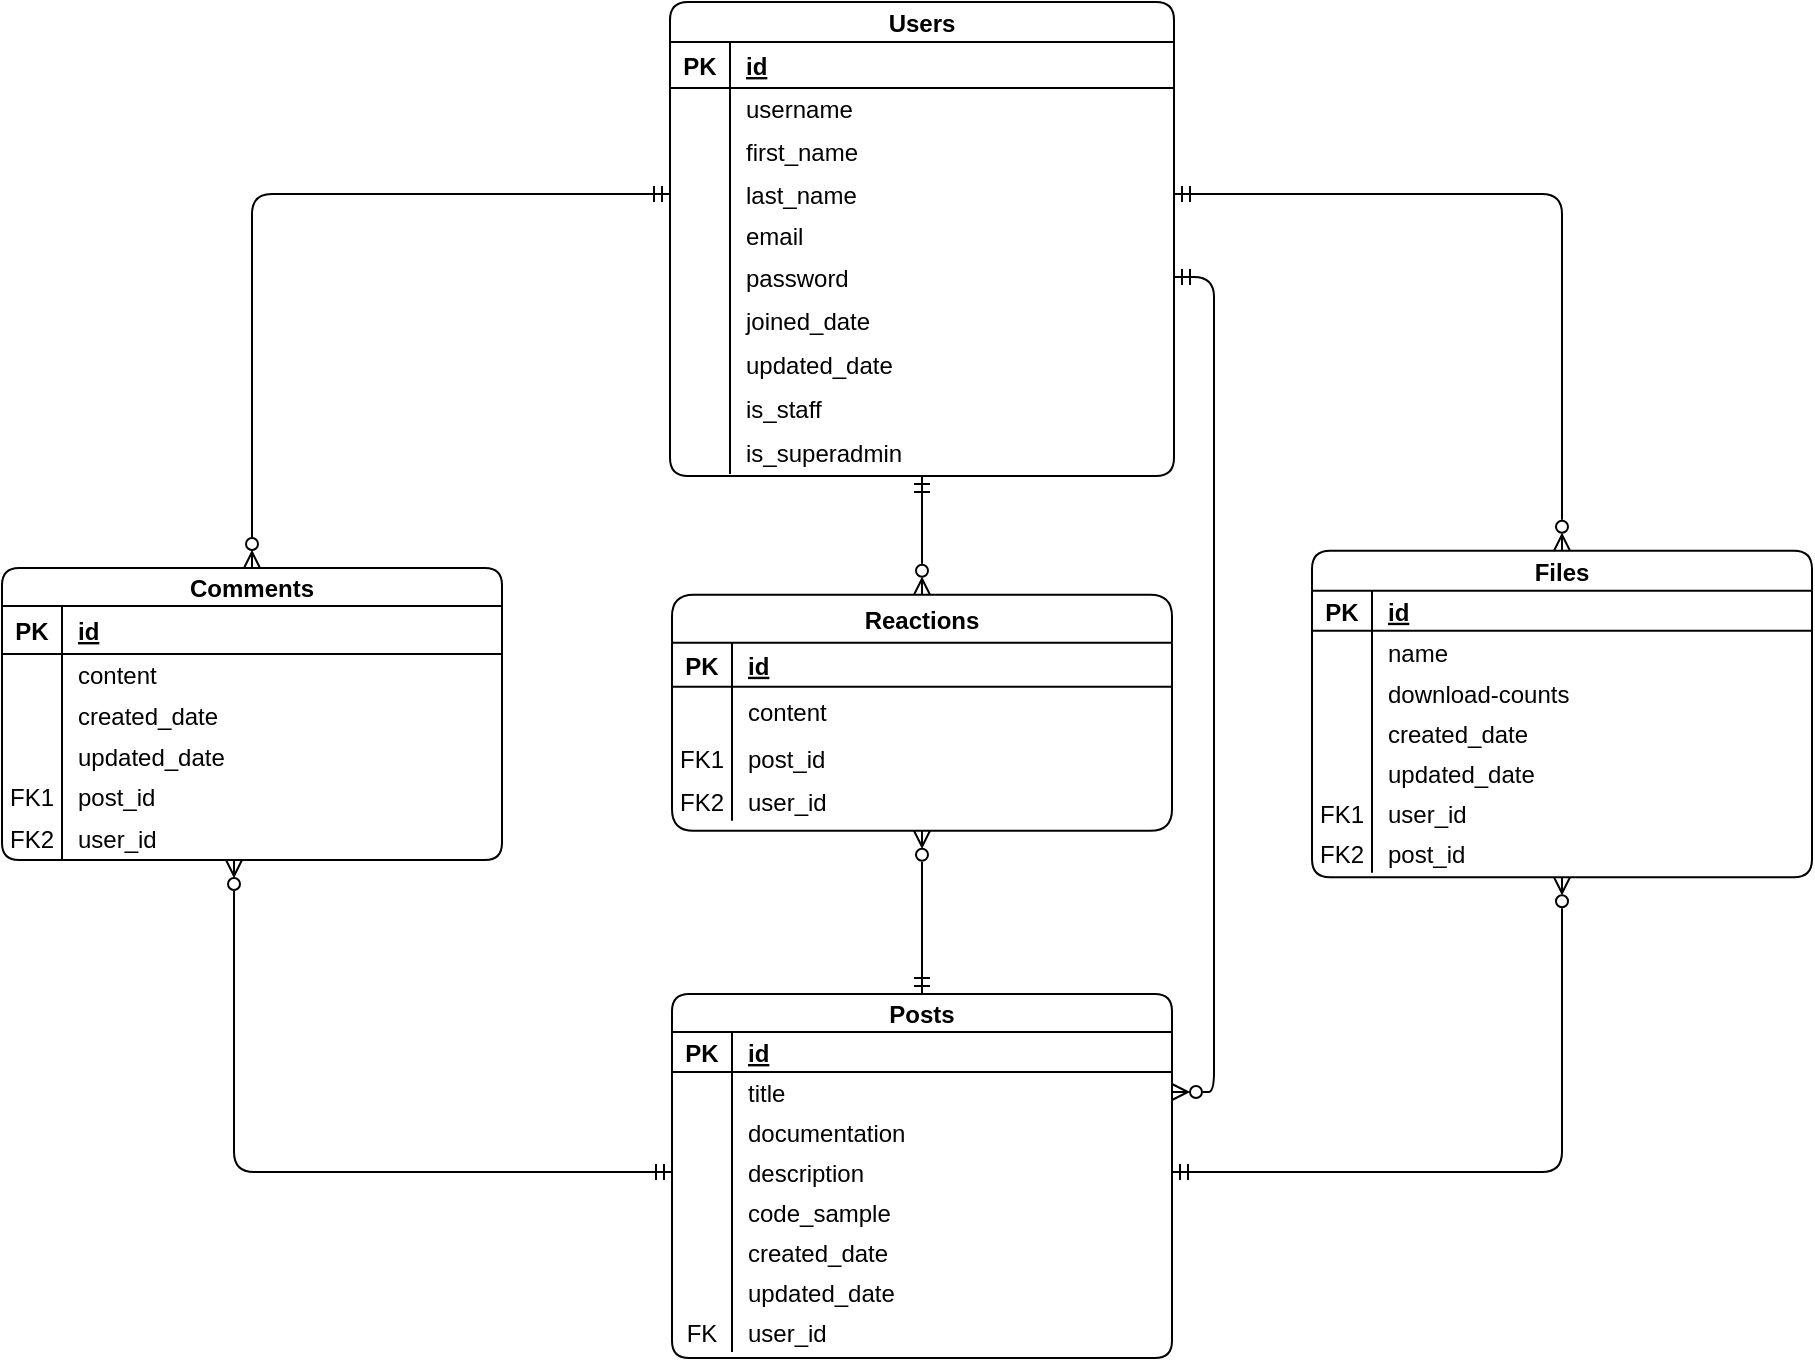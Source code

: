 <mxfile version="19.0.3" type="device"><diagram id="R2lEEEUBdFMjLlhIrx00" name="Page-1"><mxGraphModel dx="1346" dy="1901" grid="0" gridSize="10" guides="1" tooltips="1" connect="1" arrows="1" fold="1" page="0" pageScale="1" pageWidth="850" pageHeight="1100" math="0" shadow="0" extFonts="Permanent Marker^https://fonts.googleapis.com/css?family=Permanent+Marker"><root><mxCell id="0"/><mxCell id="1" parent="0"/><mxCell id="Xpr4jgBA5RfHqzh47KeA-106" style="edgeStyle=orthogonalEdgeStyle;rounded=1;orthogonalLoop=1;jettySize=auto;html=1;exitX=0.5;exitY=0;exitDx=0;exitDy=0;entryX=0.5;entryY=1;entryDx=0;entryDy=0;startArrow=ERmandOne;startFill=0;endArrow=ERzeroToMany;endFill=0;" parent="1" source="C-vyLk0tnHw3VtMMgP7b-2" target="Xpr4jgBA5RfHqzh47KeA-56" edge="1"><mxGeometry relative="1" as="geometry"/></mxCell><mxCell id="C-vyLk0tnHw3VtMMgP7b-2" value="Posts" style="shape=table;startSize=19;container=1;collapsible=1;childLayout=tableLayout;fixedRows=1;rowLines=0;fontStyle=1;align=center;resizeLast=1;rounded=1;" parent="1" vertex="1"><mxGeometry x="316" y="-557" width="250" height="182" as="geometry"/></mxCell><mxCell id="C-vyLk0tnHw3VtMMgP7b-3" value="" style="shape=partialRectangle;collapsible=0;dropTarget=0;pointerEvents=0;fillColor=none;points=[[0,0.5],[1,0.5]];portConstraint=eastwest;top=0;left=0;right=0;bottom=1;rounded=1;" parent="C-vyLk0tnHw3VtMMgP7b-2" vertex="1"><mxGeometry y="19" width="250" height="20" as="geometry"/></mxCell><mxCell id="C-vyLk0tnHw3VtMMgP7b-4" value="PK" style="shape=partialRectangle;overflow=hidden;connectable=0;fillColor=none;top=0;left=0;bottom=0;right=0;fontStyle=1;rounded=1;" parent="C-vyLk0tnHw3VtMMgP7b-3" vertex="1"><mxGeometry width="30" height="20" as="geometry"><mxRectangle width="30" height="20" as="alternateBounds"/></mxGeometry></mxCell><mxCell id="C-vyLk0tnHw3VtMMgP7b-5" value="id" style="shape=partialRectangle;overflow=hidden;connectable=0;fillColor=none;top=0;left=0;bottom=0;right=0;align=left;spacingLeft=6;fontStyle=5;rounded=1;" parent="C-vyLk0tnHw3VtMMgP7b-3" vertex="1"><mxGeometry x="30" width="220" height="20" as="geometry"><mxRectangle width="220" height="20" as="alternateBounds"/></mxGeometry></mxCell><mxCell id="C-vyLk0tnHw3VtMMgP7b-9" value="" style="shape=partialRectangle;collapsible=0;dropTarget=0;pointerEvents=0;fillColor=none;points=[[0,0.5],[1,0.5]];portConstraint=eastwest;top=0;left=0;right=0;bottom=0;rounded=1;" parent="C-vyLk0tnHw3VtMMgP7b-2" vertex="1"><mxGeometry y="39" width="250" height="20" as="geometry"/></mxCell><mxCell id="C-vyLk0tnHw3VtMMgP7b-10" value="" style="shape=partialRectangle;overflow=hidden;connectable=0;fillColor=none;top=0;left=0;bottom=0;right=0;rounded=1;" parent="C-vyLk0tnHw3VtMMgP7b-9" vertex="1"><mxGeometry width="30" height="20" as="geometry"><mxRectangle width="30" height="20" as="alternateBounds"/></mxGeometry></mxCell><mxCell id="C-vyLk0tnHw3VtMMgP7b-11" value="title" style="shape=partialRectangle;overflow=hidden;connectable=0;fillColor=none;top=0;left=0;bottom=0;right=0;align=left;spacingLeft=6;rounded=1;" parent="C-vyLk0tnHw3VtMMgP7b-9" vertex="1"><mxGeometry x="30" width="220" height="20" as="geometry"><mxRectangle width="220" height="20" as="alternateBounds"/></mxGeometry></mxCell><mxCell id="Xpr4jgBA5RfHqzh47KeA-19" value="" style="shape=partialRectangle;collapsible=0;dropTarget=0;pointerEvents=0;fillColor=none;points=[[0,0.5],[1,0.5]];portConstraint=eastwest;top=0;left=0;right=0;bottom=0;rounded=1;" parent="C-vyLk0tnHw3VtMMgP7b-2" vertex="1"><mxGeometry y="59" width="250" height="20" as="geometry"/></mxCell><mxCell id="Xpr4jgBA5RfHqzh47KeA-20" value="" style="shape=partialRectangle;overflow=hidden;connectable=0;fillColor=none;top=0;left=0;bottom=0;right=0;rounded=1;" parent="Xpr4jgBA5RfHqzh47KeA-19" vertex="1"><mxGeometry width="30" height="20" as="geometry"><mxRectangle width="30" height="20" as="alternateBounds"/></mxGeometry></mxCell><mxCell id="Xpr4jgBA5RfHqzh47KeA-21" value="documentation" style="shape=partialRectangle;overflow=hidden;connectable=0;fillColor=none;top=0;left=0;bottom=0;right=0;align=left;spacingLeft=6;rounded=1;" parent="Xpr4jgBA5RfHqzh47KeA-19" vertex="1"><mxGeometry x="30" width="220" height="20" as="geometry"><mxRectangle width="220" height="20" as="alternateBounds"/></mxGeometry></mxCell><mxCell id="Xpr4jgBA5RfHqzh47KeA-22" value="" style="shape=partialRectangle;collapsible=0;dropTarget=0;pointerEvents=0;fillColor=none;points=[[0,0.5],[1,0.5]];portConstraint=eastwest;top=0;left=0;right=0;bottom=0;rounded=1;" parent="C-vyLk0tnHw3VtMMgP7b-2" vertex="1"><mxGeometry y="79" width="250" height="20" as="geometry"/></mxCell><mxCell id="Xpr4jgBA5RfHqzh47KeA-23" value="" style="shape=partialRectangle;overflow=hidden;connectable=0;fillColor=none;top=0;left=0;bottom=0;right=0;rounded=1;" parent="Xpr4jgBA5RfHqzh47KeA-22" vertex="1"><mxGeometry width="30" height="20" as="geometry"><mxRectangle width="30" height="20" as="alternateBounds"/></mxGeometry></mxCell><mxCell id="Xpr4jgBA5RfHqzh47KeA-24" value="description" style="shape=partialRectangle;overflow=hidden;connectable=0;fillColor=none;top=0;left=0;bottom=0;right=0;align=left;spacingLeft=6;rounded=1;" parent="Xpr4jgBA5RfHqzh47KeA-22" vertex="1"><mxGeometry x="30" width="220" height="20" as="geometry"><mxRectangle width="220" height="20" as="alternateBounds"/></mxGeometry></mxCell><mxCell id="Xpr4jgBA5RfHqzh47KeA-25" value="" style="shape=partialRectangle;collapsible=0;dropTarget=0;pointerEvents=0;fillColor=none;points=[[0,0.5],[1,0.5]];portConstraint=eastwest;top=0;left=0;right=0;bottom=0;rounded=1;" parent="C-vyLk0tnHw3VtMMgP7b-2" vertex="1"><mxGeometry y="99" width="250" height="20" as="geometry"/></mxCell><mxCell id="Xpr4jgBA5RfHqzh47KeA-26" value="" style="shape=partialRectangle;overflow=hidden;connectable=0;fillColor=none;top=0;left=0;bottom=0;right=0;rounded=1;" parent="Xpr4jgBA5RfHqzh47KeA-25" vertex="1"><mxGeometry width="30" height="20" as="geometry"><mxRectangle width="30" height="20" as="alternateBounds"/></mxGeometry></mxCell><mxCell id="Xpr4jgBA5RfHqzh47KeA-27" value="code_sample" style="shape=partialRectangle;overflow=hidden;connectable=0;fillColor=none;top=0;left=0;bottom=0;right=0;align=left;spacingLeft=6;rounded=1;" parent="Xpr4jgBA5RfHqzh47KeA-25" vertex="1"><mxGeometry x="30" width="220" height="20" as="geometry"><mxRectangle width="220" height="20" as="alternateBounds"/></mxGeometry></mxCell><mxCell id="Xpr4jgBA5RfHqzh47KeA-28" value="" style="shape=partialRectangle;collapsible=0;dropTarget=0;pointerEvents=0;fillColor=none;points=[[0,0.5],[1,0.5]];portConstraint=eastwest;top=0;left=0;right=0;bottom=0;rounded=1;" parent="C-vyLk0tnHw3VtMMgP7b-2" vertex="1"><mxGeometry y="119" width="250" height="20" as="geometry"/></mxCell><mxCell id="Xpr4jgBA5RfHqzh47KeA-29" value="" style="shape=partialRectangle;overflow=hidden;connectable=0;fillColor=none;top=0;left=0;bottom=0;right=0;rounded=1;" parent="Xpr4jgBA5RfHqzh47KeA-28" vertex="1"><mxGeometry width="30" height="20" as="geometry"><mxRectangle width="30" height="20" as="alternateBounds"/></mxGeometry></mxCell><mxCell id="Xpr4jgBA5RfHqzh47KeA-30" value="created_date" style="shape=partialRectangle;overflow=hidden;connectable=0;fillColor=none;top=0;left=0;bottom=0;right=0;align=left;spacingLeft=6;rounded=1;" parent="Xpr4jgBA5RfHqzh47KeA-28" vertex="1"><mxGeometry x="30" width="220" height="20" as="geometry"><mxRectangle width="220" height="20" as="alternateBounds"/></mxGeometry></mxCell><mxCell id="Xpr4jgBA5RfHqzh47KeA-31" value="" style="shape=partialRectangle;collapsible=0;dropTarget=0;pointerEvents=0;fillColor=none;points=[[0,0.5],[1,0.5]];portConstraint=eastwest;top=0;left=0;right=0;bottom=0;rounded=1;" parent="C-vyLk0tnHw3VtMMgP7b-2" vertex="1"><mxGeometry y="139" width="250" height="20" as="geometry"/></mxCell><mxCell id="Xpr4jgBA5RfHqzh47KeA-32" value="" style="shape=partialRectangle;overflow=hidden;connectable=0;fillColor=none;top=0;left=0;bottom=0;right=0;rounded=1;" parent="Xpr4jgBA5RfHqzh47KeA-31" vertex="1"><mxGeometry width="30" height="20" as="geometry"><mxRectangle width="30" height="20" as="alternateBounds"/></mxGeometry></mxCell><mxCell id="Xpr4jgBA5RfHqzh47KeA-33" value="updated_date" style="shape=partialRectangle;overflow=hidden;connectable=0;fillColor=none;top=0;left=0;bottom=0;right=0;align=left;spacingLeft=6;rounded=1;" parent="Xpr4jgBA5RfHqzh47KeA-31" vertex="1"><mxGeometry x="30" width="220" height="20" as="geometry"><mxRectangle width="220" height="20" as="alternateBounds"/></mxGeometry></mxCell><mxCell id="Xpr4jgBA5RfHqzh47KeA-35" value="" style="shape=partialRectangle;collapsible=0;dropTarget=0;pointerEvents=0;fillColor=none;points=[[0,0.5],[1,0.5]];portConstraint=eastwest;top=0;left=0;right=0;bottom=0;rounded=1;" parent="C-vyLk0tnHw3VtMMgP7b-2" vertex="1"><mxGeometry y="159" width="250" height="20" as="geometry"/></mxCell><mxCell id="Xpr4jgBA5RfHqzh47KeA-36" value="FK" style="shape=partialRectangle;overflow=hidden;connectable=0;fillColor=none;top=0;left=0;bottom=0;right=0;rounded=1;" parent="Xpr4jgBA5RfHqzh47KeA-35" vertex="1"><mxGeometry width="30" height="20" as="geometry"><mxRectangle width="30" height="20" as="alternateBounds"/></mxGeometry></mxCell><mxCell id="Xpr4jgBA5RfHqzh47KeA-37" value="user_id" style="shape=partialRectangle;overflow=hidden;connectable=0;fillColor=none;top=0;left=0;bottom=0;right=0;align=left;spacingLeft=6;rounded=1;" parent="Xpr4jgBA5RfHqzh47KeA-35" vertex="1"><mxGeometry x="30" width="220" height="20" as="geometry"><mxRectangle width="220" height="20" as="alternateBounds"/></mxGeometry></mxCell><mxCell id="C-vyLk0tnHw3VtMMgP7b-13" value="Comments" style="shape=table;startSize=19;container=1;collapsible=1;childLayout=tableLayout;fixedRows=1;rowLines=0;fontStyle=1;align=center;resizeLast=1;rounded=1;" parent="1" vertex="1"><mxGeometry x="-19" y="-770" width="250" height="146" as="geometry"/></mxCell><mxCell id="C-vyLk0tnHw3VtMMgP7b-14" value="" style="shape=partialRectangle;collapsible=0;dropTarget=0;pointerEvents=0;fillColor=none;points=[[0,0.5],[1,0.5]];portConstraint=eastwest;top=0;left=0;right=0;bottom=1;rounded=1;" parent="C-vyLk0tnHw3VtMMgP7b-13" vertex="1"><mxGeometry y="19" width="250" height="24" as="geometry"/></mxCell><mxCell id="C-vyLk0tnHw3VtMMgP7b-15" value="PK" style="shape=partialRectangle;overflow=hidden;connectable=0;fillColor=none;top=0;left=0;bottom=0;right=0;fontStyle=1;rounded=1;" parent="C-vyLk0tnHw3VtMMgP7b-14" vertex="1"><mxGeometry width="30" height="24" as="geometry"><mxRectangle width="30" height="24" as="alternateBounds"/></mxGeometry></mxCell><mxCell id="C-vyLk0tnHw3VtMMgP7b-16" value="id" style="shape=partialRectangle;overflow=hidden;connectable=0;fillColor=none;top=0;left=0;bottom=0;right=0;align=left;spacingLeft=6;fontStyle=5;rounded=1;" parent="C-vyLk0tnHw3VtMMgP7b-14" vertex="1"><mxGeometry x="30" width="220" height="24" as="geometry"><mxRectangle width="220" height="24" as="alternateBounds"/></mxGeometry></mxCell><mxCell id="C-vyLk0tnHw3VtMMgP7b-17" value="" style="shape=partialRectangle;collapsible=0;dropTarget=0;pointerEvents=0;fillColor=none;points=[[0,0.5],[1,0.5]];portConstraint=eastwest;top=0;left=0;right=0;bottom=0;rounded=1;" parent="C-vyLk0tnHw3VtMMgP7b-13" vertex="1"><mxGeometry y="43" width="250" height="20" as="geometry"/></mxCell><mxCell id="C-vyLk0tnHw3VtMMgP7b-18" value="" style="shape=partialRectangle;overflow=hidden;connectable=0;fillColor=none;top=0;left=0;bottom=0;right=0;rounded=1;" parent="C-vyLk0tnHw3VtMMgP7b-17" vertex="1"><mxGeometry width="30" height="20" as="geometry"><mxRectangle width="30" height="20" as="alternateBounds"/></mxGeometry></mxCell><mxCell id="C-vyLk0tnHw3VtMMgP7b-19" value="content" style="shape=partialRectangle;overflow=hidden;connectable=0;fillColor=none;top=0;left=0;bottom=0;right=0;align=left;spacingLeft=6;rounded=1;" parent="C-vyLk0tnHw3VtMMgP7b-17" vertex="1"><mxGeometry x="30" width="220" height="20" as="geometry"><mxRectangle width="220" height="20" as="alternateBounds"/></mxGeometry></mxCell><mxCell id="Xpr4jgBA5RfHqzh47KeA-69" value="" style="shape=partialRectangle;collapsible=0;dropTarget=0;pointerEvents=0;fillColor=none;points=[[0,0.5],[1,0.5]];portConstraint=eastwest;top=0;left=0;right=0;bottom=0;rounded=1;" parent="C-vyLk0tnHw3VtMMgP7b-13" vertex="1"><mxGeometry y="63" width="250" height="21" as="geometry"/></mxCell><mxCell id="Xpr4jgBA5RfHqzh47KeA-70" value="" style="shape=partialRectangle;overflow=hidden;connectable=0;fillColor=none;top=0;left=0;bottom=0;right=0;rounded=1;" parent="Xpr4jgBA5RfHqzh47KeA-69" vertex="1"><mxGeometry width="30" height="21" as="geometry"><mxRectangle width="30" height="21" as="alternateBounds"/></mxGeometry></mxCell><mxCell id="Xpr4jgBA5RfHqzh47KeA-71" value="created_date" style="shape=partialRectangle;overflow=hidden;connectable=0;fillColor=none;top=0;left=0;bottom=0;right=0;align=left;spacingLeft=6;rounded=1;" parent="Xpr4jgBA5RfHqzh47KeA-69" vertex="1"><mxGeometry x="30" width="220" height="21" as="geometry"><mxRectangle width="220" height="21" as="alternateBounds"/></mxGeometry></mxCell><mxCell id="Xpr4jgBA5RfHqzh47KeA-72" value="" style="shape=partialRectangle;collapsible=0;dropTarget=0;pointerEvents=0;fillColor=none;points=[[0,0.5],[1,0.5]];portConstraint=eastwest;top=0;left=0;right=0;bottom=0;rounded=1;" parent="C-vyLk0tnHw3VtMMgP7b-13" vertex="1"><mxGeometry y="84" width="250" height="20" as="geometry"/></mxCell><mxCell id="Xpr4jgBA5RfHqzh47KeA-73" value="" style="shape=partialRectangle;overflow=hidden;connectable=0;fillColor=none;top=0;left=0;bottom=0;right=0;rounded=1;" parent="Xpr4jgBA5RfHqzh47KeA-72" vertex="1"><mxGeometry width="30" height="20" as="geometry"><mxRectangle width="30" height="20" as="alternateBounds"/></mxGeometry></mxCell><mxCell id="Xpr4jgBA5RfHqzh47KeA-74" value="updated_date" style="shape=partialRectangle;overflow=hidden;connectable=0;fillColor=none;top=0;left=0;bottom=0;right=0;align=left;spacingLeft=6;rounded=1;" parent="Xpr4jgBA5RfHqzh47KeA-72" vertex="1"><mxGeometry x="30" width="220" height="20" as="geometry"><mxRectangle width="220" height="20" as="alternateBounds"/></mxGeometry></mxCell><mxCell id="Xpr4jgBA5RfHqzh47KeA-38" value="" style="shape=partialRectangle;collapsible=0;dropTarget=0;pointerEvents=0;fillColor=none;points=[[0,0.5],[1,0.5]];portConstraint=eastwest;top=0;left=0;right=0;bottom=0;rounded=1;" parent="C-vyLk0tnHw3VtMMgP7b-13" vertex="1"><mxGeometry y="104" width="250" height="20" as="geometry"/></mxCell><mxCell id="Xpr4jgBA5RfHqzh47KeA-39" value="FK1" style="shape=partialRectangle;overflow=hidden;connectable=0;fillColor=none;top=0;left=0;bottom=0;right=0;rounded=1;" parent="Xpr4jgBA5RfHqzh47KeA-38" vertex="1"><mxGeometry width="30" height="20" as="geometry"><mxRectangle width="30" height="20" as="alternateBounds"/></mxGeometry></mxCell><mxCell id="Xpr4jgBA5RfHqzh47KeA-40" value="post_id" style="shape=partialRectangle;overflow=hidden;connectable=0;fillColor=none;top=0;left=0;bottom=0;right=0;align=left;spacingLeft=6;rounded=1;" parent="Xpr4jgBA5RfHqzh47KeA-38" vertex="1"><mxGeometry x="30" width="220" height="20" as="geometry"><mxRectangle width="220" height="20" as="alternateBounds"/></mxGeometry></mxCell><mxCell id="Xpr4jgBA5RfHqzh47KeA-41" value="" style="shape=partialRectangle;collapsible=0;dropTarget=0;pointerEvents=0;fillColor=none;points=[[0,0.5],[1,0.5]];portConstraint=eastwest;top=0;left=0;right=0;bottom=0;rounded=1;" parent="C-vyLk0tnHw3VtMMgP7b-13" vertex="1"><mxGeometry y="124" width="250" height="22" as="geometry"/></mxCell><mxCell id="Xpr4jgBA5RfHqzh47KeA-42" value="FK2" style="shape=partialRectangle;overflow=hidden;connectable=0;fillColor=none;top=0;left=0;bottom=0;right=0;rounded=1;" parent="Xpr4jgBA5RfHqzh47KeA-41" vertex="1"><mxGeometry width="30" height="22" as="geometry"><mxRectangle width="30" height="22" as="alternateBounds"/></mxGeometry></mxCell><mxCell id="Xpr4jgBA5RfHqzh47KeA-43" value="user_id" style="shape=partialRectangle;overflow=hidden;connectable=0;fillColor=none;top=0;left=0;bottom=0;right=0;align=left;spacingLeft=6;rounded=1;" parent="Xpr4jgBA5RfHqzh47KeA-41" vertex="1"><mxGeometry x="30" width="220" height="22" as="geometry"><mxRectangle width="220" height="22" as="alternateBounds"/></mxGeometry></mxCell><mxCell id="Xpr4jgBA5RfHqzh47KeA-105" style="edgeStyle=orthogonalEdgeStyle;rounded=1;orthogonalLoop=1;jettySize=auto;html=1;exitX=0.5;exitY=1;exitDx=0;exitDy=0;startArrow=ERmandOne;startFill=0;endArrow=ERzeroToMany;endFill=0;" parent="1" source="C-vyLk0tnHw3VtMMgP7b-23" target="Xpr4jgBA5RfHqzh47KeA-56" edge="1"><mxGeometry relative="1" as="geometry"/></mxCell><mxCell id="C-vyLk0tnHw3VtMMgP7b-23" value="Users" style="shape=table;startSize=20;container=1;collapsible=1;childLayout=tableLayout;fixedRows=1;rowLines=0;fontStyle=1;align=center;resizeLast=1;rounded=1;" parent="1" vertex="1"><mxGeometry x="315" y="-1053" width="252" height="237" as="geometry"/></mxCell><mxCell id="C-vyLk0tnHw3VtMMgP7b-24" value="" style="shape=partialRectangle;collapsible=0;dropTarget=0;pointerEvents=0;fillColor=none;points=[[0,0.5],[1,0.5]];portConstraint=eastwest;top=0;left=0;right=0;bottom=1;rounded=1;" parent="C-vyLk0tnHw3VtMMgP7b-23" vertex="1"><mxGeometry y="20" width="252" height="23" as="geometry"/></mxCell><mxCell id="C-vyLk0tnHw3VtMMgP7b-25" value="PK" style="shape=partialRectangle;overflow=hidden;connectable=0;fillColor=none;top=0;left=0;bottom=0;right=0;fontStyle=1;rounded=1;" parent="C-vyLk0tnHw3VtMMgP7b-24" vertex="1"><mxGeometry width="30" height="23" as="geometry"><mxRectangle width="30" height="23" as="alternateBounds"/></mxGeometry></mxCell><mxCell id="C-vyLk0tnHw3VtMMgP7b-26" value="id" style="shape=partialRectangle;overflow=hidden;connectable=0;fillColor=none;top=0;left=0;bottom=0;right=0;align=left;spacingLeft=6;fontStyle=5;rounded=1;" parent="C-vyLk0tnHw3VtMMgP7b-24" vertex="1"><mxGeometry x="30" width="222" height="23" as="geometry"><mxRectangle width="222" height="23" as="alternateBounds"/></mxGeometry></mxCell><mxCell id="C-vyLk0tnHw3VtMMgP7b-27" value="" style="shape=partialRectangle;collapsible=0;dropTarget=0;pointerEvents=0;fillColor=none;points=[[0,0.5],[1,0.5]];portConstraint=eastwest;top=0;left=0;right=0;bottom=0;rounded=1;" parent="C-vyLk0tnHw3VtMMgP7b-23" vertex="1"><mxGeometry y="43" width="252" height="20" as="geometry"/></mxCell><mxCell id="C-vyLk0tnHw3VtMMgP7b-28" value="" style="shape=partialRectangle;overflow=hidden;connectable=0;fillColor=none;top=0;left=0;bottom=0;right=0;rounded=1;" parent="C-vyLk0tnHw3VtMMgP7b-27" vertex="1"><mxGeometry width="30" height="20" as="geometry"><mxRectangle width="30" height="20" as="alternateBounds"/></mxGeometry></mxCell><mxCell id="C-vyLk0tnHw3VtMMgP7b-29" value="username" style="shape=partialRectangle;overflow=hidden;connectable=0;fillColor=none;top=0;left=0;bottom=0;right=0;align=left;spacingLeft=6;rounded=1;" parent="C-vyLk0tnHw3VtMMgP7b-27" vertex="1"><mxGeometry x="30" width="222" height="20" as="geometry"><mxRectangle width="222" height="20" as="alternateBounds"/></mxGeometry></mxCell><mxCell id="Xpr4jgBA5RfHqzh47KeA-1" value="" style="shape=partialRectangle;collapsible=0;dropTarget=0;pointerEvents=0;fillColor=none;points=[[0,0.5],[1,0.5]];portConstraint=eastwest;top=0;left=0;right=0;bottom=0;rounded=1;" parent="C-vyLk0tnHw3VtMMgP7b-23" vertex="1"><mxGeometry y="63" width="252" height="23" as="geometry"/></mxCell><mxCell id="Xpr4jgBA5RfHqzh47KeA-2" value="" style="shape=partialRectangle;overflow=hidden;connectable=0;fillColor=none;top=0;left=0;bottom=0;right=0;rounded=1;" parent="Xpr4jgBA5RfHqzh47KeA-1" vertex="1"><mxGeometry width="30" height="23" as="geometry"><mxRectangle width="30" height="23" as="alternateBounds"/></mxGeometry></mxCell><mxCell id="Xpr4jgBA5RfHqzh47KeA-3" value="first_name" style="shape=partialRectangle;overflow=hidden;connectable=0;fillColor=none;top=0;left=0;bottom=0;right=0;align=left;spacingLeft=6;rounded=1;" parent="Xpr4jgBA5RfHqzh47KeA-1" vertex="1"><mxGeometry x="30" width="222" height="23" as="geometry"><mxRectangle width="222" height="23" as="alternateBounds"/></mxGeometry></mxCell><mxCell id="Xpr4jgBA5RfHqzh47KeA-4" value="" style="shape=partialRectangle;collapsible=0;dropTarget=0;pointerEvents=0;fillColor=none;points=[[0,0.5],[1,0.5]];portConstraint=eastwest;top=0;left=0;right=0;bottom=0;rounded=1;" parent="C-vyLk0tnHw3VtMMgP7b-23" vertex="1"><mxGeometry y="86" width="252" height="20" as="geometry"/></mxCell><mxCell id="Xpr4jgBA5RfHqzh47KeA-5" value="" style="shape=partialRectangle;overflow=hidden;connectable=0;fillColor=none;top=0;left=0;bottom=0;right=0;rounded=1;" parent="Xpr4jgBA5RfHqzh47KeA-4" vertex="1"><mxGeometry width="30" height="20" as="geometry"><mxRectangle width="30" height="20" as="alternateBounds"/></mxGeometry></mxCell><mxCell id="Xpr4jgBA5RfHqzh47KeA-6" value="last_name" style="shape=partialRectangle;overflow=hidden;connectable=0;fillColor=none;top=0;left=0;bottom=0;right=0;align=left;spacingLeft=6;rounded=1;" parent="Xpr4jgBA5RfHqzh47KeA-4" vertex="1"><mxGeometry x="30" width="222" height="20" as="geometry"><mxRectangle width="222" height="20" as="alternateBounds"/></mxGeometry></mxCell><mxCell id="Xpr4jgBA5RfHqzh47KeA-7" value="" style="shape=partialRectangle;collapsible=0;dropTarget=0;pointerEvents=0;fillColor=none;points=[[0,0.5],[1,0.5]];portConstraint=eastwest;top=0;left=0;right=0;bottom=0;rounded=1;" parent="C-vyLk0tnHw3VtMMgP7b-23" vertex="1"><mxGeometry y="106" width="252" height="21" as="geometry"/></mxCell><mxCell id="Xpr4jgBA5RfHqzh47KeA-8" value="" style="shape=partialRectangle;overflow=hidden;connectable=0;fillColor=none;top=0;left=0;bottom=0;right=0;rounded=1;" parent="Xpr4jgBA5RfHqzh47KeA-7" vertex="1"><mxGeometry width="30" height="21" as="geometry"><mxRectangle width="30" height="21" as="alternateBounds"/></mxGeometry></mxCell><mxCell id="Xpr4jgBA5RfHqzh47KeA-9" value="email" style="shape=partialRectangle;overflow=hidden;connectable=0;fillColor=none;top=0;left=0;bottom=0;right=0;align=left;spacingLeft=6;rounded=1;" parent="Xpr4jgBA5RfHqzh47KeA-7" vertex="1"><mxGeometry x="30" width="222" height="21" as="geometry"><mxRectangle width="222" height="21" as="alternateBounds"/></mxGeometry></mxCell><mxCell id="Xpr4jgBA5RfHqzh47KeA-10" value="" style="shape=partialRectangle;collapsible=0;dropTarget=0;pointerEvents=0;fillColor=none;points=[[0,0.5],[1,0.5]];portConstraint=eastwest;top=0;left=0;right=0;bottom=0;rounded=1;" parent="C-vyLk0tnHw3VtMMgP7b-23" vertex="1"><mxGeometry y="127" width="252" height="21" as="geometry"/></mxCell><mxCell id="Xpr4jgBA5RfHqzh47KeA-11" value="" style="shape=partialRectangle;overflow=hidden;connectable=0;fillColor=none;top=0;left=0;bottom=0;right=0;rounded=1;" parent="Xpr4jgBA5RfHqzh47KeA-10" vertex="1"><mxGeometry width="30" height="21" as="geometry"><mxRectangle width="30" height="21" as="alternateBounds"/></mxGeometry></mxCell><mxCell id="Xpr4jgBA5RfHqzh47KeA-12" value="password" style="shape=partialRectangle;overflow=hidden;connectable=0;fillColor=none;top=0;left=0;bottom=0;right=0;align=left;spacingLeft=6;rounded=1;" parent="Xpr4jgBA5RfHqzh47KeA-10" vertex="1"><mxGeometry x="30" width="222" height="21" as="geometry"><mxRectangle width="222" height="21" as="alternateBounds"/></mxGeometry></mxCell><mxCell id="Xpr4jgBA5RfHqzh47KeA-13" value="" style="shape=partialRectangle;collapsible=0;dropTarget=0;pointerEvents=0;fillColor=none;points=[[0,0.5],[1,0.5]];portConstraint=eastwest;top=0;left=0;right=0;bottom=0;rounded=1;" parent="C-vyLk0tnHw3VtMMgP7b-23" vertex="1"><mxGeometry y="148" width="252" height="22" as="geometry"/></mxCell><mxCell id="Xpr4jgBA5RfHqzh47KeA-14" value="" style="shape=partialRectangle;overflow=hidden;connectable=0;fillColor=none;top=0;left=0;bottom=0;right=0;rounded=1;" parent="Xpr4jgBA5RfHqzh47KeA-13" vertex="1"><mxGeometry width="30" height="22" as="geometry"><mxRectangle width="30" height="22" as="alternateBounds"/></mxGeometry></mxCell><mxCell id="Xpr4jgBA5RfHqzh47KeA-15" value="joined_date" style="shape=partialRectangle;overflow=hidden;connectable=0;fillColor=none;top=0;left=0;bottom=0;right=0;align=left;spacingLeft=6;rounded=1;" parent="Xpr4jgBA5RfHqzh47KeA-13" vertex="1"><mxGeometry x="30" width="222" height="22" as="geometry"><mxRectangle width="222" height="22" as="alternateBounds"/></mxGeometry></mxCell><mxCell id="Xpr4jgBA5RfHqzh47KeA-16" value="" style="shape=partialRectangle;collapsible=0;dropTarget=0;pointerEvents=0;fillColor=none;points=[[0,0.5],[1,0.5]];portConstraint=eastwest;top=0;left=0;right=0;bottom=0;rounded=1;" parent="C-vyLk0tnHw3VtMMgP7b-23" vertex="1"><mxGeometry y="170" width="252" height="22" as="geometry"/></mxCell><mxCell id="Xpr4jgBA5RfHqzh47KeA-17" value="" style="shape=partialRectangle;overflow=hidden;connectable=0;fillColor=none;top=0;left=0;bottom=0;right=0;rounded=1;" parent="Xpr4jgBA5RfHqzh47KeA-16" vertex="1"><mxGeometry width="30" height="22" as="geometry"><mxRectangle width="30" height="22" as="alternateBounds"/></mxGeometry></mxCell><mxCell id="Xpr4jgBA5RfHqzh47KeA-18" value="updated_date" style="shape=partialRectangle;overflow=hidden;connectable=0;fillColor=none;top=0;left=0;bottom=0;right=0;align=left;spacingLeft=6;rounded=1;" parent="Xpr4jgBA5RfHqzh47KeA-16" vertex="1"><mxGeometry x="30" width="222" height="22" as="geometry"><mxRectangle width="222" height="22" as="alternateBounds"/></mxGeometry></mxCell><mxCell id="UHffA81qKXuTMGzuN-cm-1" value="" style="shape=partialRectangle;collapsible=0;dropTarget=0;pointerEvents=0;fillColor=none;points=[[0,0.5],[1,0.5]];portConstraint=eastwest;top=0;left=0;right=0;bottom=0;rounded=1;" vertex="1" parent="C-vyLk0tnHw3VtMMgP7b-23"><mxGeometry y="192" width="252" height="22" as="geometry"/></mxCell><mxCell id="UHffA81qKXuTMGzuN-cm-2" value="" style="shape=partialRectangle;overflow=hidden;connectable=0;fillColor=none;top=0;left=0;bottom=0;right=0;rounded=1;" vertex="1" parent="UHffA81qKXuTMGzuN-cm-1"><mxGeometry width="30" height="22" as="geometry"><mxRectangle width="30" height="22" as="alternateBounds"/></mxGeometry></mxCell><mxCell id="UHffA81qKXuTMGzuN-cm-3" value="is_staff" style="shape=partialRectangle;overflow=hidden;connectable=0;fillColor=none;top=0;left=0;bottom=0;right=0;align=left;spacingLeft=6;rounded=1;" vertex="1" parent="UHffA81qKXuTMGzuN-cm-1"><mxGeometry x="30" width="222" height="22" as="geometry"><mxRectangle width="222" height="22" as="alternateBounds"/></mxGeometry></mxCell><mxCell id="UHffA81qKXuTMGzuN-cm-4" value="" style="shape=partialRectangle;collapsible=0;dropTarget=0;pointerEvents=0;fillColor=none;points=[[0,0.5],[1,0.5]];portConstraint=eastwest;top=0;left=0;right=0;bottom=0;rounded=1;" vertex="1" parent="C-vyLk0tnHw3VtMMgP7b-23"><mxGeometry y="214" width="252" height="22" as="geometry"/></mxCell><mxCell id="UHffA81qKXuTMGzuN-cm-5" value="" style="shape=partialRectangle;overflow=hidden;connectable=0;fillColor=none;top=0;left=0;bottom=0;right=0;rounded=1;" vertex="1" parent="UHffA81qKXuTMGzuN-cm-4"><mxGeometry width="30" height="22" as="geometry"><mxRectangle width="30" height="22" as="alternateBounds"/></mxGeometry></mxCell><mxCell id="UHffA81qKXuTMGzuN-cm-6" value="is_superadmin" style="shape=partialRectangle;overflow=hidden;connectable=0;fillColor=none;top=0;left=0;bottom=0;right=0;align=left;spacingLeft=6;rounded=1;" vertex="1" parent="UHffA81qKXuTMGzuN-cm-4"><mxGeometry x="30" width="222" height="22" as="geometry"><mxRectangle width="222" height="22" as="alternateBounds"/></mxGeometry></mxCell><mxCell id="Xpr4jgBA5RfHqzh47KeA-56" value="Reactions" style="shape=table;startSize=24;container=1;collapsible=1;childLayout=tableLayout;fixedRows=1;rowLines=0;fontStyle=1;align=center;resizeLast=1;rounded=1;" parent="1" vertex="1"><mxGeometry x="316" y="-756.62" width="250" height="118" as="geometry"/></mxCell><mxCell id="Xpr4jgBA5RfHqzh47KeA-57" value="" style="shape=partialRectangle;collapsible=0;dropTarget=0;pointerEvents=0;fillColor=none;points=[[0,0.5],[1,0.5]];portConstraint=eastwest;top=0;left=0;right=0;bottom=1;rounded=1;" parent="Xpr4jgBA5RfHqzh47KeA-56" vertex="1"><mxGeometry y="24" width="250" height="22" as="geometry"/></mxCell><mxCell id="Xpr4jgBA5RfHqzh47KeA-58" value="PK" style="shape=partialRectangle;overflow=hidden;connectable=0;fillColor=none;top=0;left=0;bottom=0;right=0;fontStyle=1;rounded=1;" parent="Xpr4jgBA5RfHqzh47KeA-57" vertex="1"><mxGeometry width="30" height="22" as="geometry"><mxRectangle width="30" height="22" as="alternateBounds"/></mxGeometry></mxCell><mxCell id="Xpr4jgBA5RfHqzh47KeA-59" value="id" style="shape=partialRectangle;overflow=hidden;connectable=0;fillColor=none;top=0;left=0;bottom=0;right=0;align=left;spacingLeft=6;fontStyle=5;rounded=1;" parent="Xpr4jgBA5RfHqzh47KeA-57" vertex="1"><mxGeometry x="30" width="220" height="22" as="geometry"><mxRectangle width="220" height="22" as="alternateBounds"/></mxGeometry></mxCell><mxCell id="Xpr4jgBA5RfHqzh47KeA-60" value="" style="shape=partialRectangle;collapsible=0;dropTarget=0;pointerEvents=0;fillColor=none;points=[[0,0.5],[1,0.5]];portConstraint=eastwest;top=0;left=0;right=0;bottom=0;rounded=1;" parent="Xpr4jgBA5RfHqzh47KeA-56" vertex="1"><mxGeometry y="46" width="250" height="24" as="geometry"/></mxCell><mxCell id="Xpr4jgBA5RfHqzh47KeA-61" value="" style="shape=partialRectangle;overflow=hidden;connectable=0;fillColor=none;top=0;left=0;bottom=0;right=0;rounded=1;" parent="Xpr4jgBA5RfHqzh47KeA-60" vertex="1"><mxGeometry width="30" height="24" as="geometry"><mxRectangle width="30" height="24" as="alternateBounds"/></mxGeometry></mxCell><mxCell id="Xpr4jgBA5RfHqzh47KeA-62" value="content" style="shape=partialRectangle;overflow=hidden;connectable=0;fillColor=none;top=0;left=0;bottom=0;right=0;align=left;spacingLeft=6;rounded=1;" parent="Xpr4jgBA5RfHqzh47KeA-60" vertex="1"><mxGeometry x="30" width="220" height="24" as="geometry"><mxRectangle width="220" height="24" as="alternateBounds"/></mxGeometry></mxCell><mxCell id="Xpr4jgBA5RfHqzh47KeA-63" value="" style="shape=partialRectangle;collapsible=0;dropTarget=0;pointerEvents=0;fillColor=none;points=[[0,0.5],[1,0.5]];portConstraint=eastwest;top=0;left=0;right=0;bottom=0;rounded=1;" parent="Xpr4jgBA5RfHqzh47KeA-56" vertex="1"><mxGeometry y="70" width="250" height="23" as="geometry"/></mxCell><mxCell id="Xpr4jgBA5RfHqzh47KeA-64" value="FK1" style="shape=partialRectangle;overflow=hidden;connectable=0;fillColor=none;top=0;left=0;bottom=0;right=0;rounded=1;" parent="Xpr4jgBA5RfHqzh47KeA-63" vertex="1"><mxGeometry width="30" height="23" as="geometry"><mxRectangle width="30" height="23" as="alternateBounds"/></mxGeometry></mxCell><mxCell id="Xpr4jgBA5RfHqzh47KeA-65" value="post_id" style="shape=partialRectangle;overflow=hidden;connectable=0;fillColor=none;top=0;left=0;bottom=0;right=0;align=left;spacingLeft=6;rounded=1;" parent="Xpr4jgBA5RfHqzh47KeA-63" vertex="1"><mxGeometry x="30" width="220" height="23" as="geometry"><mxRectangle width="220" height="23" as="alternateBounds"/></mxGeometry></mxCell><mxCell id="Xpr4jgBA5RfHqzh47KeA-66" value="" style="shape=partialRectangle;collapsible=0;dropTarget=0;pointerEvents=0;fillColor=none;points=[[0,0.5],[1,0.5]];portConstraint=eastwest;top=0;left=0;right=0;bottom=0;rounded=1;" parent="Xpr4jgBA5RfHqzh47KeA-56" vertex="1"><mxGeometry y="93" width="250" height="20" as="geometry"/></mxCell><mxCell id="Xpr4jgBA5RfHqzh47KeA-67" value="FK2" style="shape=partialRectangle;overflow=hidden;connectable=0;fillColor=none;top=0;left=0;bottom=0;right=0;rounded=1;" parent="Xpr4jgBA5RfHqzh47KeA-66" vertex="1"><mxGeometry width="30" height="20" as="geometry"><mxRectangle width="30" height="20" as="alternateBounds"/></mxGeometry></mxCell><mxCell id="Xpr4jgBA5RfHqzh47KeA-68" value="user_id" style="shape=partialRectangle;overflow=hidden;connectable=0;fillColor=none;top=0;left=0;bottom=0;right=0;align=left;spacingLeft=6;rounded=1;" parent="Xpr4jgBA5RfHqzh47KeA-66" vertex="1"><mxGeometry x="30" width="220" height="20" as="geometry"><mxRectangle width="220" height="20" as="alternateBounds"/></mxGeometry></mxCell><mxCell id="Xpr4jgBA5RfHqzh47KeA-75" value="Files" style="shape=table;startSize=20;container=1;collapsible=1;childLayout=tableLayout;fixedRows=1;rowLines=0;fontStyle=1;align=center;resizeLast=1;rounded=1;" parent="1" vertex="1"><mxGeometry x="636" y="-778.62" width="250" height="163.25" as="geometry"/></mxCell><mxCell id="Xpr4jgBA5RfHqzh47KeA-76" value="" style="shape=partialRectangle;collapsible=0;dropTarget=0;pointerEvents=0;fillColor=none;points=[[0,0.5],[1,0.5]];portConstraint=eastwest;top=0;left=0;right=0;bottom=1;rounded=1;" parent="Xpr4jgBA5RfHqzh47KeA-75" vertex="1"><mxGeometry y="20" width="250" height="20" as="geometry"/></mxCell><mxCell id="Xpr4jgBA5RfHqzh47KeA-77" value="PK" style="shape=partialRectangle;overflow=hidden;connectable=0;fillColor=none;top=0;left=0;bottom=0;right=0;fontStyle=1;rounded=1;" parent="Xpr4jgBA5RfHqzh47KeA-76" vertex="1"><mxGeometry width="30" height="20" as="geometry"><mxRectangle width="30" height="20" as="alternateBounds"/></mxGeometry></mxCell><mxCell id="Xpr4jgBA5RfHqzh47KeA-78" value="id" style="shape=partialRectangle;overflow=hidden;connectable=0;fillColor=none;top=0;left=0;bottom=0;right=0;align=left;spacingLeft=6;fontStyle=5;rounded=1;" parent="Xpr4jgBA5RfHqzh47KeA-76" vertex="1"><mxGeometry x="30" width="220" height="20" as="geometry"><mxRectangle width="220" height="20" as="alternateBounds"/></mxGeometry></mxCell><mxCell id="Xpr4jgBA5RfHqzh47KeA-79" value="" style="shape=partialRectangle;collapsible=0;dropTarget=0;pointerEvents=0;fillColor=none;points=[[0,0.5],[1,0.5]];portConstraint=eastwest;top=0;left=0;right=0;bottom=0;rounded=1;" parent="Xpr4jgBA5RfHqzh47KeA-75" vertex="1"><mxGeometry y="40" width="250" height="21" as="geometry"/></mxCell><mxCell id="Xpr4jgBA5RfHqzh47KeA-80" value="" style="shape=partialRectangle;overflow=hidden;connectable=0;fillColor=none;top=0;left=0;bottom=0;right=0;rounded=1;" parent="Xpr4jgBA5RfHqzh47KeA-79" vertex="1"><mxGeometry width="30" height="21" as="geometry"><mxRectangle width="30" height="21" as="alternateBounds"/></mxGeometry></mxCell><mxCell id="Xpr4jgBA5RfHqzh47KeA-81" value="name" style="shape=partialRectangle;overflow=hidden;connectable=0;fillColor=none;top=0;left=0;bottom=0;right=0;align=left;spacingLeft=6;rounded=1;" parent="Xpr4jgBA5RfHqzh47KeA-79" vertex="1"><mxGeometry x="30" width="220" height="21" as="geometry"><mxRectangle width="220" height="21" as="alternateBounds"/></mxGeometry></mxCell><mxCell id="Xpr4jgBA5RfHqzh47KeA-88" value="" style="shape=partialRectangle;collapsible=0;dropTarget=0;pointerEvents=0;fillColor=none;points=[[0,0.5],[1,0.5]];portConstraint=eastwest;top=0;left=0;right=0;bottom=0;rounded=1;" parent="Xpr4jgBA5RfHqzh47KeA-75" vertex="1"><mxGeometry y="61" width="250" height="20" as="geometry"/></mxCell><mxCell id="Xpr4jgBA5RfHqzh47KeA-89" value="" style="shape=partialRectangle;overflow=hidden;connectable=0;fillColor=none;top=0;left=0;bottom=0;right=0;rounded=1;" parent="Xpr4jgBA5RfHqzh47KeA-88" vertex="1"><mxGeometry width="30" height="20" as="geometry"><mxRectangle width="30" height="20" as="alternateBounds"/></mxGeometry></mxCell><mxCell id="Xpr4jgBA5RfHqzh47KeA-90" value="download-counts" style="shape=partialRectangle;overflow=hidden;connectable=0;fillColor=none;top=0;left=0;bottom=0;right=0;align=left;spacingLeft=6;rounded=1;" parent="Xpr4jgBA5RfHqzh47KeA-88" vertex="1"><mxGeometry x="30" width="220" height="20" as="geometry"><mxRectangle width="220" height="20" as="alternateBounds"/></mxGeometry></mxCell><mxCell id="UHffA81qKXuTMGzuN-cm-7" value="" style="shape=partialRectangle;collapsible=0;dropTarget=0;pointerEvents=0;fillColor=none;points=[[0,0.5],[1,0.5]];portConstraint=eastwest;top=0;left=0;right=0;bottom=0;rounded=1;" vertex="1" parent="Xpr4jgBA5RfHqzh47KeA-75"><mxGeometry y="81" width="250" height="20" as="geometry"/></mxCell><mxCell id="UHffA81qKXuTMGzuN-cm-8" value="" style="shape=partialRectangle;overflow=hidden;connectable=0;fillColor=none;top=0;left=0;bottom=0;right=0;rounded=1;" vertex="1" parent="UHffA81qKXuTMGzuN-cm-7"><mxGeometry width="30" height="20" as="geometry"><mxRectangle width="30" height="20" as="alternateBounds"/></mxGeometry></mxCell><mxCell id="UHffA81qKXuTMGzuN-cm-9" value="created_date" style="shape=partialRectangle;overflow=hidden;connectable=0;fillColor=none;top=0;left=0;bottom=0;right=0;align=left;spacingLeft=6;rounded=1;" vertex="1" parent="UHffA81qKXuTMGzuN-cm-7"><mxGeometry x="30" width="220" height="20" as="geometry"><mxRectangle width="220" height="20" as="alternateBounds"/></mxGeometry></mxCell><mxCell id="UHffA81qKXuTMGzuN-cm-10" value="" style="shape=partialRectangle;collapsible=0;dropTarget=0;pointerEvents=0;fillColor=none;points=[[0,0.5],[1,0.5]];portConstraint=eastwest;top=0;left=0;right=0;bottom=0;rounded=1;" vertex="1" parent="Xpr4jgBA5RfHqzh47KeA-75"><mxGeometry y="101" width="250" height="20" as="geometry"/></mxCell><mxCell id="UHffA81qKXuTMGzuN-cm-11" value="" style="shape=partialRectangle;overflow=hidden;connectable=0;fillColor=none;top=0;left=0;bottom=0;right=0;rounded=1;" vertex="1" parent="UHffA81qKXuTMGzuN-cm-10"><mxGeometry width="30" height="20" as="geometry"><mxRectangle width="30" height="20" as="alternateBounds"/></mxGeometry></mxCell><mxCell id="UHffA81qKXuTMGzuN-cm-12" value="updated_date" style="shape=partialRectangle;overflow=hidden;connectable=0;fillColor=none;top=0;left=0;bottom=0;right=0;align=left;spacingLeft=6;rounded=1;" vertex="1" parent="UHffA81qKXuTMGzuN-cm-10"><mxGeometry x="30" width="220" height="20" as="geometry"><mxRectangle width="220" height="20" as="alternateBounds"/></mxGeometry></mxCell><mxCell id="Xpr4jgBA5RfHqzh47KeA-85" value="" style="shape=partialRectangle;collapsible=0;dropTarget=0;pointerEvents=0;fillColor=none;points=[[0,0.5],[1,0.5]];portConstraint=eastwest;top=0;left=0;right=0;bottom=0;rounded=1;" parent="Xpr4jgBA5RfHqzh47KeA-75" vertex="1"><mxGeometry y="121" width="250" height="20" as="geometry"/></mxCell><mxCell id="Xpr4jgBA5RfHqzh47KeA-86" value="FK1" style="shape=partialRectangle;overflow=hidden;connectable=0;fillColor=none;top=0;left=0;bottom=0;right=0;rounded=1;" parent="Xpr4jgBA5RfHqzh47KeA-85" vertex="1"><mxGeometry width="30" height="20" as="geometry"><mxRectangle width="30" height="20" as="alternateBounds"/></mxGeometry></mxCell><mxCell id="Xpr4jgBA5RfHqzh47KeA-87" value="user_id" style="shape=partialRectangle;overflow=hidden;connectable=0;fillColor=none;top=0;left=0;bottom=0;right=0;align=left;spacingLeft=6;rounded=1;" parent="Xpr4jgBA5RfHqzh47KeA-85" vertex="1"><mxGeometry x="30" width="220" height="20" as="geometry"><mxRectangle width="220" height="20" as="alternateBounds"/></mxGeometry></mxCell><mxCell id="Xpr4jgBA5RfHqzh47KeA-82" value="" style="shape=partialRectangle;collapsible=0;dropTarget=0;pointerEvents=0;fillColor=none;points=[[0,0.5],[1,0.5]];portConstraint=eastwest;top=0;left=0;right=0;bottom=0;rounded=1;" parent="Xpr4jgBA5RfHqzh47KeA-75" vertex="1"><mxGeometry y="141" width="250" height="20" as="geometry"/></mxCell><mxCell id="Xpr4jgBA5RfHqzh47KeA-83" value="FK2" style="shape=partialRectangle;overflow=hidden;connectable=0;fillColor=none;top=0;left=0;bottom=0;right=0;rounded=1;" parent="Xpr4jgBA5RfHqzh47KeA-82" vertex="1"><mxGeometry width="30" height="20" as="geometry"><mxRectangle width="30" height="20" as="alternateBounds"/></mxGeometry></mxCell><mxCell id="Xpr4jgBA5RfHqzh47KeA-84" value="post_id" style="shape=partialRectangle;overflow=hidden;connectable=0;fillColor=none;top=0;left=0;bottom=0;right=0;align=left;spacingLeft=6;rounded=1;" parent="Xpr4jgBA5RfHqzh47KeA-82" vertex="1"><mxGeometry x="30" width="220" height="20" as="geometry"><mxRectangle width="220" height="20" as="alternateBounds"/></mxGeometry></mxCell><mxCell id="Xpr4jgBA5RfHqzh47KeA-103" style="edgeStyle=orthogonalEdgeStyle;rounded=1;orthogonalLoop=1;jettySize=auto;html=1;exitX=1;exitY=0.5;exitDx=0;exitDy=0;entryX=0.5;entryY=0;entryDx=0;entryDy=0;startArrow=ERmandOne;startFill=0;endArrow=ERzeroToMany;endFill=0;" parent="1" source="Xpr4jgBA5RfHqzh47KeA-4" target="Xpr4jgBA5RfHqzh47KeA-75" edge="1"><mxGeometry relative="1" as="geometry"/></mxCell><mxCell id="Xpr4jgBA5RfHqzh47KeA-104" style="edgeStyle=orthogonalEdgeStyle;rounded=1;orthogonalLoop=1;jettySize=auto;html=1;exitX=0;exitY=0.5;exitDx=0;exitDy=0;startArrow=ERmandOne;startFill=0;endArrow=ERzeroToMany;endFill=0;" parent="1" source="Xpr4jgBA5RfHqzh47KeA-4" target="C-vyLk0tnHw3VtMMgP7b-13" edge="1"><mxGeometry relative="1" as="geometry"/></mxCell><mxCell id="Xpr4jgBA5RfHqzh47KeA-108" style="edgeStyle=orthogonalEdgeStyle;rounded=1;orthogonalLoop=1;jettySize=auto;html=1;exitX=0;exitY=0.5;exitDx=0;exitDy=0;startArrow=ERmandOne;startFill=0;endArrow=ERzeroToMany;endFill=0;entryX=0.464;entryY=1;entryDx=0;entryDy=0;entryPerimeter=0;" parent="1" source="Xpr4jgBA5RfHqzh47KeA-22" edge="1" target="Xpr4jgBA5RfHqzh47KeA-41"><mxGeometry relative="1" as="geometry"><mxPoint x="94" y="-617" as="targetPoint"/></mxGeometry></mxCell><mxCell id="Xpr4jgBA5RfHqzh47KeA-109" style="edgeStyle=orthogonalEdgeStyle;rounded=1;orthogonalLoop=1;jettySize=auto;html=1;exitX=1;exitY=0.5;exitDx=0;exitDy=0;entryX=0.5;entryY=1;entryDx=0;entryDy=0;startArrow=ERmandOne;startFill=0;endArrow=ERzeroToMany;endFill=0;" parent="1" source="Xpr4jgBA5RfHqzh47KeA-22" target="Xpr4jgBA5RfHqzh47KeA-75" edge="1"><mxGeometry relative="1" as="geometry"/></mxCell><mxCell id="Xpr4jgBA5RfHqzh47KeA-110" style="edgeStyle=orthogonalEdgeStyle;rounded=1;orthogonalLoop=1;jettySize=auto;html=1;exitX=1;exitY=0.5;exitDx=0;exitDy=0;entryX=1;entryY=0.5;entryDx=0;entryDy=0;startArrow=ERmandOne;startFill=0;endArrow=ERzeroToMany;endFill=0;" parent="1" source="Xpr4jgBA5RfHqzh47KeA-10" target="C-vyLk0tnHw3VtMMgP7b-9" edge="1"><mxGeometry relative="1" as="geometry"/></mxCell></root></mxGraphModel></diagram></mxfile>